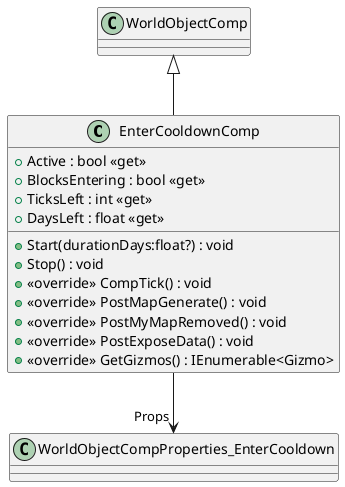 @startuml
class EnterCooldownComp {
    + Active : bool <<get>>
    + BlocksEntering : bool <<get>>
    + TicksLeft : int <<get>>
    + DaysLeft : float <<get>>
    + Start(durationDays:float?) : void
    + Stop() : void
    + <<override>> CompTick() : void
    + <<override>> PostMapGenerate() : void
    + <<override>> PostMyMapRemoved() : void
    + <<override>> PostExposeData() : void
    + <<override>> GetGizmos() : IEnumerable<Gizmo>
}
WorldObjectComp <|-- EnterCooldownComp
EnterCooldownComp --> "Props" WorldObjectCompProperties_EnterCooldown
@enduml
